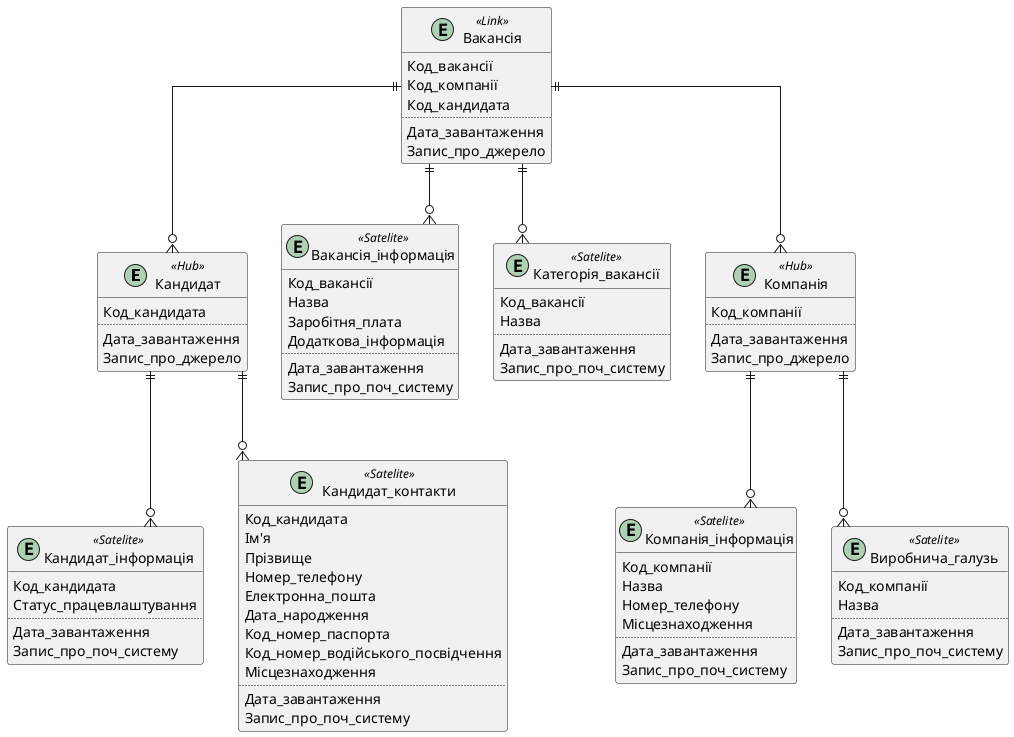 @startuml erd_cif_dv_ua

skinparam linetype ortho

entity Кандидат <<Hub>> {
  Код_кандидата
  ..
  Дата_завантаження
  Запис_про_джерело
}

entity Кандидат_інформація <<Satelite>> {
  Код_кандидата
  Статус_працевлаштування
  ..
  Дата_завантаження
  Запис_про_поч_систему
}

entity Кандидат_контакти <<Satelite>> {
  Код_кандидата
  Ім'я
  Прізвище
  Номер_телефону
  Електронна_пошта
  Дата_народження
  Код_номер_паспорта
  Код_номер_водійського_посвідчення
  Місцезнаходження
  ..
  Дата_завантаження
  Запис_про_поч_систему
}

entity Вакансія <<Link>> {
  Код_вакансії
  Код_компанії
  Код_кандидата
  ..
  Дата_завантаження
  Запис_про_джерело
}

entity Вакансія_інформація <<Satelite>> {
  Код_вакансії
  Назва
  Заробітня_плата
  Додаткова_інформація
  ..
  Дата_завантаження
  Запис_про_поч_систему
}

entity Категорія_вакансії <<Satelite>> {
  Код_вакансії
  Назва
  ..
  Дата_завантаження
  Запис_про_поч_систему
}

entity Компанія <<Hub>> {
  Код_компанії
  ..
  Дата_завантаження
  Запис_про_джерело
}

entity Компанія_інформація <<Satelite>> {
  Код_компанії
  Назва
  Номер_телефону
  Місцезнаходження
  ..
  Дата_завантаження
  Запис_про_поч_систему
}

entity Виробнича_галузь <<Satelite>> {
  Код_компанії
  Назва
  ..
  Дата_завантаження
  Запис_про_поч_систему
}


Кандидат ||--o{ Кандидат_інформація
Кандидат ||--o{ Кандидат_контакти

Вакансія ||--o{ Кандидат
Вакансія ||--o{ Компанія

Вакансія ||--o{ Вакансія_інформація
Вакансія ||--o{ Категорія_вакансії

Компанія ||--o{ Компанія_інформація
Компанія ||--o{ Виробнича_галузь

@enduml

@startuml erd_cif_dv_en

skinparam linetype ortho

entity Hub_Candidate <<Hub>> {
  candidate_id
  ..
  load_date
  record_source
}

entity Sat_Candidate_info <<Satelite>> {
  candidate_id
  employment_status
  ..
  load_date
  record_source
}

entity Sat_Candidate_contacts <<Satelite>> {
  candidate_id
  first_name
  last_name
  phone_number
  email
  birth_date
  passport_code
  driver_license_code
  location
  ..
  load_date
  record_source
}

entity Link_Vacancy <<Link>> {
  vacancy_id
  company_id
  candidate_id
  ..
  load_date
  record_source
}

entity Sat_Vacancy_info <<Satelite>> {
  vacancy_id
  name
  salary
  additional_info
  ..
  load_date
  record_source
}

entity Sat_Vacancy_category <<Satelite>> {
  vacancy_id
  name
  ..
  load_date
  record_source
}

entity Hub_Company <<Hub>> {
  company_id
  ..
  load_date
  record_source
}

entity Sat_Company_info <<Satelite>> {
  company_id
  name
  phone_number
  location
  ..
  load_date
  record_source
}

entity Sat_Production_branch <<Satelite>> {
  company_id
  name
  ..
  load_date
  record_source
}


Hub_Candidate ||--o{ Sat_Candidate_info
Hub_Candidate ||--o{ Sat_Candidate_contacts

Link_Vacancy ||--o{ Hub_Candidate
Link_Vacancy ||--o{ Hub_Company

Link_Vacancy ||--o{ Sat_Vacancy_info
Link_Vacancy ||--o{ Sat_Vacancy_category

Hub_Company ||--o{ Sat_Company_info
Hub_Company ||--o{ Sat_Production_branch

@enduml

